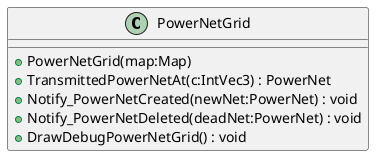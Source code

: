 @startuml
class PowerNetGrid {
    + PowerNetGrid(map:Map)
    + TransmittedPowerNetAt(c:IntVec3) : PowerNet
    + Notify_PowerNetCreated(newNet:PowerNet) : void
    + Notify_PowerNetDeleted(deadNet:PowerNet) : void
    + DrawDebugPowerNetGrid() : void
}
@enduml
